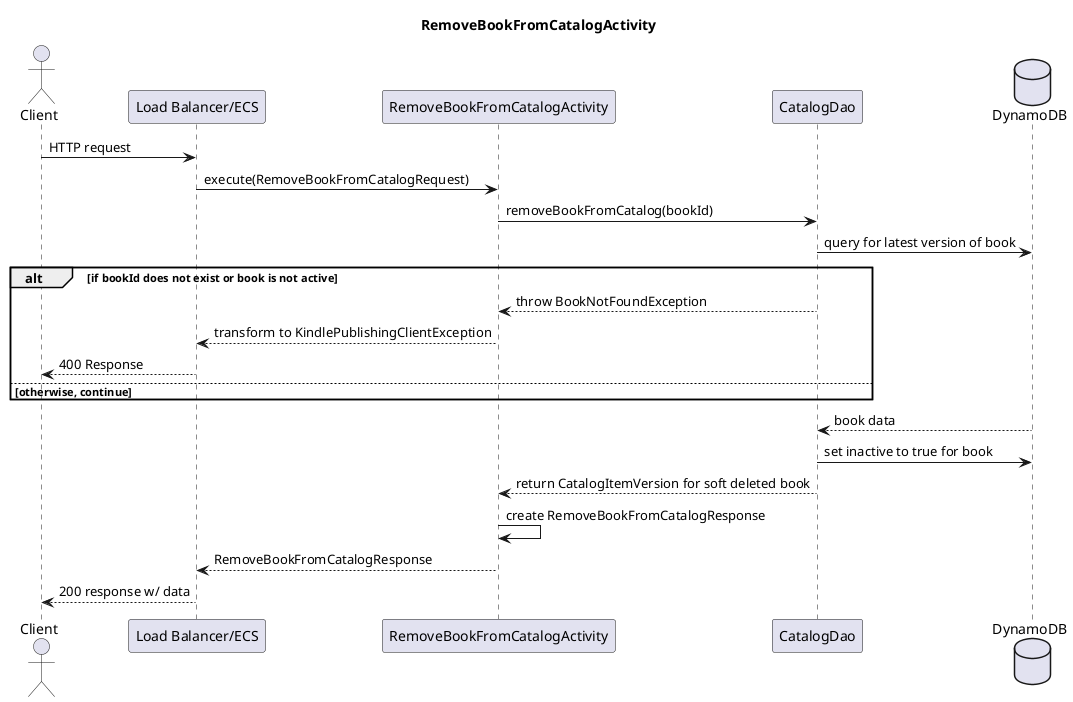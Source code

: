 @startuml
title RemoveBookFromCatalogActivity

actor Client
participant LoadBalancerECS as "Load Balancer/ECS"
participant RemoveBookFromCatalogActivity
participant CatalogDao
database DynamoDB

Client -> LoadBalancerECS : HTTP request
LoadBalancerECS -> RemoveBookFromCatalogActivity : execute(RemoveBookFromCatalogRequest)
RemoveBookFromCatalogActivity -> CatalogDao : removeBookFromCatalog(bookId)
CatalogDao -> DynamoDB : query for latest version of book

alt if bookId does not exist or book is not active
    RemoveBookFromCatalogActivity <-- CatalogDao : throw BookNotFoundException
    LoadBalancerECS <-- RemoveBookFromCatalogActivity : transform to KindlePublishingClientException
    Client <-- LoadBalancerECS : 400 Response
    else otherwise, continue
    end

CatalogDao <-- DynamoDB : book data
CatalogDao -> DynamoDB : set inactive to true for book
RemoveBookFromCatalogActivity <-- CatalogDao : return CatalogItemVersion for soft deleted book
RemoveBookFromCatalogActivity -> RemoveBookFromCatalogActivity : create RemoveBookFromCatalogResponse
LoadBalancerECS <-- RemoveBookFromCatalogActivity : RemoveBookFromCatalogResponse
Client <-- LoadBalancerECS : 200 response w/ data

@enduml
